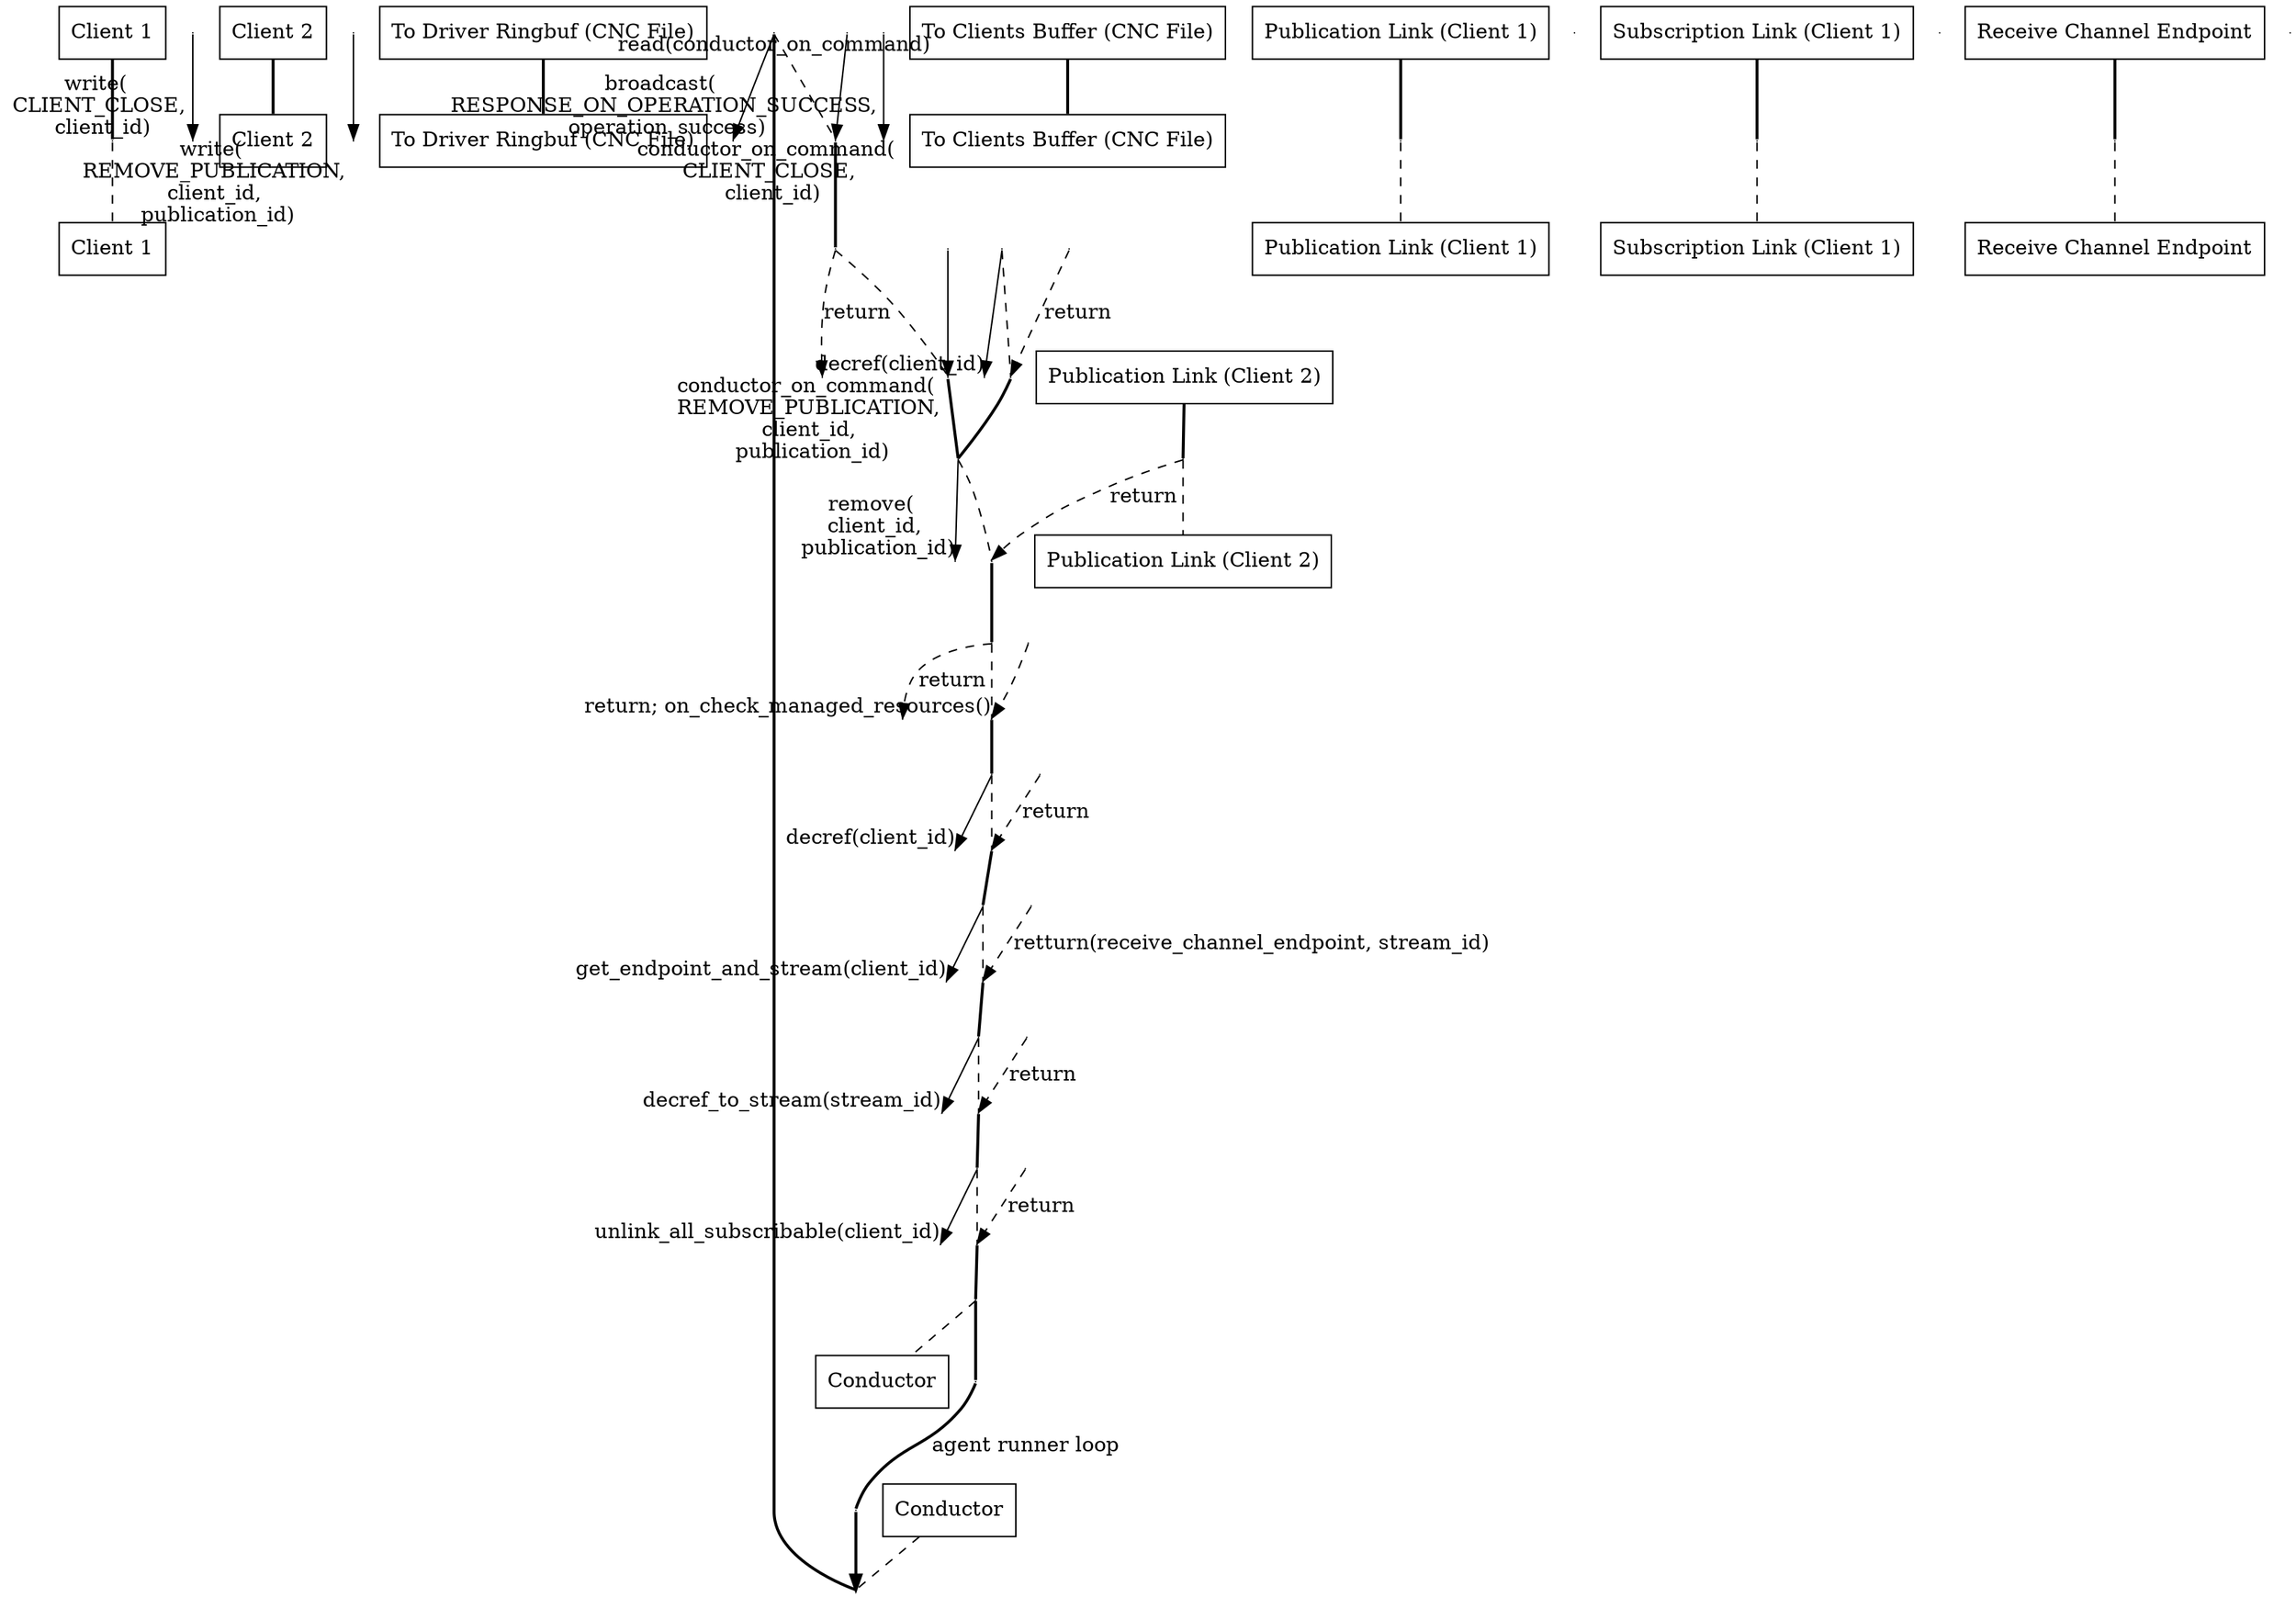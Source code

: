 // aeron_client_delete

digraph remove_publication_sequence_diagram {
  client1__head [ label="Client 1" pos="0,0!" shape="record" ];
  client1__write_close [ pos="0,-1!" shape="point" width="0" ]
  client1__destroy [ pos="0,-2!" shape="point" width="0" ]
  client1__foot [ label="Client 1" pos="0,-27!" shape="record" ];
  client2__head [ label="Client 2" pos="3,0!" shape="record" ];
  client2__write_remove [ pos="3,-2!" shape="point" width="0" ]
  client2__foot [ label="Client 2" pos="3,-27!" shape="record" ];
  to_driver_ringbuf__head [ label="To Driver Ringbuf (CNC File)" pos="6,0!" shape="record" ];
  on_driver_ringbuf__write_close [ pos="6,-1!" shape="point" width="0" ]
  on_driver_ringbuf__write_remove [ pos="6,-2!" shape="point" width="0" ]
  to_driver_ringbuf__read [ pos="6,-3!" shape="point" width="0" ]
  to_driver_ringbuf__on_cmd_close [ pos="6,-4!" shape="point" width="0" ]
  to_driver_ringbuf__ret_on_cmd_close [ pos="6,-5!" shape="point" width="0" ]
  to_driver_ringbuf__on_cmd_remove [ pos="6,-6!" shape="point" width="0" ]
  to_driver_ringbuf__ret_on_cmd_remove [ pos="6,-12!" shape="point" width="0" ]
  to_driver_ringbuf__ret_read [ pos="6,-13!" shape="point" width="0" ]
  to_driver_ringbuf__foot [ label="To Driver Ringbuf (CNC File)" pos="6,-27!" shape="record" ];
  conductor__head [ label="Conductor" pos="9,0!" shape="record" ];
  conductor__loop_begin [ pos="9,-1!" shape="point" width="0" ];
  conductor__ret_loop_begin [ pos="9.5,-1!" shape="point" width="0" ];
  conductor__read [ pos="9,-3!" shape="point" width="0" ]
  conductor__on_cmd_close [ pos="9,-4!" shape="point" width="0" ]
  conductor__ret_on_cmd_close [ pos="9,-5!" shape="point" width="0" ]
  conductor__on_cmd_remove [ pos="9,-6!" shape="point" width="0" ]
  conductor__decref2 [ pos="9,-7!" shape="point" width="0" ]
  conductor__ret_decref2 [ pos="9,-8!" shape="point" width="0" ]
  conductor__remove [ pos="9,-9!" shape="point" width="0" ]
  conductor__ret_remove [ pos="9,-10!" shape="point" width="0" ]
  conductor__broadcast [ pos="9,-11!" shape="point" width="0" ]
  conductor__ret_on_cmd_remove [ pos="9,-12!" shape="point" width="0" ];
  conductor__ret_read [ pos="9,-13!" shape="point" width="0" ];
  conductor__decref1 [ pos="9,-14!" shape="point" width="0" ]
  conductor__ret_decref1 [ pos="9,-15!" shape="point" width="0" ]
  conductor__get_end [ pos="9,-16!" shape="point" width="0" ]
  conductor__ret_get_end [ pos="9,-17!" shape="point" width="0" ]
  conductor__stream_decref [ pos="9,-18!" shape="point" width="0" ]
  conductor__ret_stream_decref [ pos="9,-19!" shape="point" width="0" ]
  conductor__unlink [ pos="9,-20!" shape="point" width="0" ]
  conductor__ret_unlink [ pos="9,-21!" shape="point" width="0" ]
  conductor__loop_end [ pos="9,-26!" shape="point" width="0" ];
  conductor__ret_loop_end [ pos="9.5,-26!" shape="point" width="0" ];
  conductor__foot [ label="Conductor" pos="9,-27!" shape="record" ];
  to_clients_buffer__head [ label="To Clients Buffer (CNC File)" pos="12,0!" shape="record" ];
  to_clients_buffer__broadcast [ pos="12,-11!" shape="point" width="0" ]
  to_clients_buffer__foot [ label="To Clients Buffer (CNC File)" pos="12,-27!" shape="record" ];
  publication_link1__head [ label="Publication Link (Client 1)" pos="15,0!" shape="record" ];
  publication_link1__decref1 [ pos="15,-14!" shape="point" width="0" ]
  publication_link1__ret_decref1 [ pos="15,-15!" shape="point" width="0" ]
  publication_link1__remove [ pos="15,-19!" shape="point" width="0" ]
  publication_link1__ret_remove [ pos="15,-26!" shape="point" width="0" ]
  publication_link1__foot [ label="Publication Link (Client 1)" pos="15,-27!" shape="record" ];
  publication_link2__head [ label="Publication Link (Client 2)" pos="18,0!" shape="record" ];
  publication_link2__decref2 [ pos="18,-7!" shape="point" width="0" ]
  publication_link2__ret_decref2 [ pos="18,-8!" shape="point" width="0" ]
  publication_link2__remove [ pos="18,-9!" shape="point" width="0" ]
  publication_link2__ret_remove [ pos="18,-10!" shape="point" width="0" ]
  publication_link2__foot [ label="Publication Link (Client 2)" pos="18,-27!" shape="record" ];
  subscription_link__head [ label="Subscription Link (Client 1)" pos="21,0!" shape="record" ];
  subscription_link__get_end [ pos="21,-16!" shape="point" width="0" ]
  subscription_link__ret_get_end [ pos="21,-17!" shape="point" width="0" ]
  subscription_link__unlink [ pos="21,-20!" shape="point" width="0" ]
  subscription_link__ret_unlink [ pos="21,-21!" shape="point" width="0" ]
  subscription_link__remove [ pos="21,-25!" shape="point" width="0" ]
  subscription_link__ret_remove [ pos="21,-26!" shape="point" width="0" ]
  subscription_link__foot [ label="Subscription Link (Client 1)" pos="21,-27!" shape="record" ];
  receive_channel_end__head [ label="Receive Channel Endpoint" pos="24,0!" shape="record" ];
  receive_channel_end__stream_decref [ pos="24,-18!" shape="point" width="0" ]
  receive_channel_end__ret_stream_decref [ pos="24,-19!" shape="point" width="0" ]
  receive_channel_end__remove [ pos="24,-25!" shape="point" width="0" ]
  receive_channel_end__ret_remove [ pos="24,-26!" shape="point" width="0" ]
  receive_channel_end__foot [ label="Receive Channel Endpoint" pos="24,-27!" shape="record" ];

  client1__head -> client1__destroy [ dir="none" style="bold" ]
  client1__destroy -> client1__foot [ dir="none" style="dashed" ]
  client2__head -> client2__foot [ dir="none" style="bold" ]
  to_driver_ringbuf__head -> to_driver_ringbuf__foot [ dir="none" style="bold" ]
  conductor__head -> conductor__loop_begin [ dir="none" style="dashed" ]
  conductor__loop_begin -> conductor__read [ dir="none" style="bold" ]
  conductor__read -> conductor__on_cmd_close [ dir="none" style="dashed" ]
  conductor__on_cmd_close -> conductor__ret_on_cmd_close [ dir="none" style="bold" ]
  conductor__ret_on_cmd_close -> conductor__on_cmd_remove [ dir="none" style="dashed" ]
  conductor__on_cmd_remove -> conductor__remove [ dir="none" style="bold" ]
  conductor__decref2 -> conductor__ret_decref2 [ dir="none" style="dashed" ]
  conductor__ret_decref2 -> conductor__remove [ dir="none" style="bold" ]
  conductor__remove -> conductor__ret_remove [ dir="none" style="dashed" ]
  conductor__ret_remove -> conductor__ret_on_cmd_remove [ dir="none" style="bold" ]
  conductor__ret_on_cmd_remove -> conductor__ret_read [ dir="none" style="dashed" ]
  conductor__ret_read -> conductor__decref1 [ dir="none" style="bold" ]
  conductor__decref1 -> conductor__ret_decref1 [ dir="none" style="dashed" ]
  conductor__ret_decref1 -> conductor__get_end [ dir="none" style="bold" ]
  conductor__get_end -> conductor__ret_get_end [ dir="none" style="dashed" ]
  conductor__ret_get_end -> conductor__stream_decref [ dir="none" style="bold" ]
  conductor__stream_decref -> conductor__ret_stream_decref [ dir="none" style="dashed" ]
  conductor__ret_stream_decref -> conductor__unlink [ dir="none" style="bold" ]
  conductor__unlink -> conductor__ret_unlink [ dir="none" style="dashed" ]
  conductor__ret_unlink -> conductor__loop_end [ dir="none" style="bold" ]
  conductor__loop_end -> conductor__foot [ dir="none" style="dashed" ]
  to_clients_buffer__head -> to_clients_buffer__foot [ dir="none" style="bold" ]
  publication_link1__head -> publication_link1__ret_remove [ dir="none" style="bold" ]
  publication_link1__ret_remove -> publication_link1__foot [ dir="none" style="dashed" ]
  publication_link2__head -> publication_link2__ret_remove [ dir="none" style="bold" ]
  publication_link2__ret_remove -> publication_link2__foot [ dir="none" style="dashed" ]
  subscription_link__head -> subscription_link__ret_remove [ dir="none" style="bold" ]
  subscription_link__ret_remove -> subscription_link__foot [ dir="none" style="dashed" ]
  receive_channel_end__head -> receive_channel_end__ret_remove [ dir="none" style="bold" ]
  receive_channel_end__ret_remove -> receive_channel_end__foot [ dir="none" style="dashed" ]

  client1__write_close -> on_driver_ringbuf__write_close [ headlabel="write( \n CLIENT_CLOSE, \n client_id)" style="solid" ]
  client2__write_remove -> on_driver_ringbuf__write_remove [ headlabel="write( \n REMOVE_PUBLICATION, \n client_id, \n publication_id)" style="solid" ]
  conductor__read -> to_driver_ringbuf__read [ taillabel="read(conductor_on_command)" style="solid" ]
  to_driver_ringbuf__on_cmd_close -> conductor__on_cmd_close [ headlabel="conductor_on_command( \n CLIENT_CLOSE, \n client_id)" style="solid" ]
  conductor__ret_on_cmd_close -> to_driver_ringbuf__ret_on_cmd_close [ label="return" style="dashed" ]
  to_driver_ringbuf__on_cmd_remove -> conductor__on_cmd_remove [ headlabel="conductor_on_command( \n REMOVE_PUBLICATION, \n client_id, \n publication_id)" style="solid" ]
  conductor__decref2 -> publication_link2__decref2 [ headlabel="decref(client_id)" style="solid" ]
  publication_link2__ret_decref2 -> conductor__ret_decref2 [ label="return" style="dashed" ]
  conductor__remove -> publication_link2__remove [ headlabel="remove( \n client_id, \n publication_id)" style="solid" ]
  publication_link2__ret_remove -> conductor__ret_remove [ label="return" style="dashed" ]
  conductor__broadcast -> to_clients_buffer__broadcast [ headlabel="broadcast( \n RESPONSE_ON_OPERATION_SUCCESS, \n operation_success)" style="solid" ]
  conductor__ret_on_cmd_remove -> to_driver_ringbuf__ret_on_cmd_remove [ label="return" style="dashed" ]
  to_driver_ringbuf__ret_read -> conductor__ret_read [ headlabel="return; on_check_managed_resources()" style="dashed" ]
  conductor__decref1 -> publication_link1__decref1 [ headlabel="decref(client_id)" style="solid" ]
  publication_link1__ret_decref1 -> conductor__ret_decref1  [ label="return" style="dashed" ]
  conductor__get_end -> subscription_link__get_end [ headlabel="get_endpoint_and_stream(client_id)" style="solid" ]
  subscription_link__ret_get_end -> conductor__ret_get_end [ label="retturn(receive_channel_endpoint, stream_id)" style="dashed" ]
  conductor__stream_decref -> receive_channel_end__stream_decref [ headlabel="decref_to_stream(stream_id)" style="solid" ]
  receive_channel_end__ret_stream_decref -> conductor__ret_stream_decref [ label="return" style="dashed" ]
  conductor__unlink -> subscription_link__unlink [ headlabel="unlink_all_subscribable(client_id)" style="solid" ]
  subscription_link__ret_unlink -> conductor__ret_unlink [ label="return" style="dashed" ]
  conductor__loop_end -> conductor__ret_loop_end [ dir="none" style="bold" ]
  conductor__ret_loop_end -> conductor__ret_loop_begin [ label="agent runner loop" dir="none" style="bold" ]
  conductor__ret_loop_begin -> conductor__loop_begin [ style="bold" ]
}

